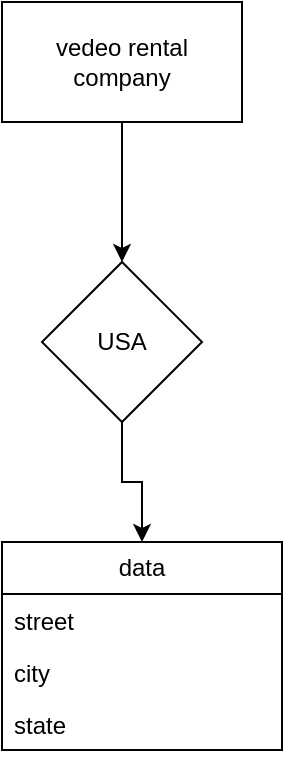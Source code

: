 <mxfile version="24.7.4">
  <diagram name="Page-1" id="ZeNm71Y0B4gWRsVF5r2O">
    <mxGraphModel dx="571" dy="386" grid="1" gridSize="10" guides="1" tooltips="1" connect="1" arrows="1" fold="1" page="1" pageScale="1" pageWidth="850" pageHeight="1100" math="0" shadow="0">
      <root>
        <mxCell id="0" />
        <mxCell id="1" parent="0" />
        <mxCell id="VPn5llHsreJsiAB-6K2s-3" value="" style="edgeStyle=orthogonalEdgeStyle;rounded=0;orthogonalLoop=1;jettySize=auto;html=1;" edge="1" parent="1" source="VPn5llHsreJsiAB-6K2s-1" target="VPn5llHsreJsiAB-6K2s-2">
          <mxGeometry relative="1" as="geometry" />
        </mxCell>
        <mxCell id="VPn5llHsreJsiAB-6K2s-1" value="vedeo rental company" style="whiteSpace=wrap;html=1;" vertex="1" parent="1">
          <mxGeometry x="230" y="160" width="120" height="60" as="geometry" />
        </mxCell>
        <mxCell id="VPn5llHsreJsiAB-6K2s-10" style="edgeStyle=orthogonalEdgeStyle;rounded=0;orthogonalLoop=1;jettySize=auto;html=1;exitX=0.5;exitY=1;exitDx=0;exitDy=0;entryX=0.5;entryY=0;entryDx=0;entryDy=0;" edge="1" parent="1" source="VPn5llHsreJsiAB-6K2s-2" target="VPn5llHsreJsiAB-6K2s-6">
          <mxGeometry relative="1" as="geometry" />
        </mxCell>
        <mxCell id="VPn5llHsreJsiAB-6K2s-2" value="USA" style="rhombus;whiteSpace=wrap;html=1;" vertex="1" parent="1">
          <mxGeometry x="250" y="290" width="80" height="80" as="geometry" />
        </mxCell>
        <mxCell id="VPn5llHsreJsiAB-6K2s-6" value="data" style="swimlane;fontStyle=0;childLayout=stackLayout;horizontal=1;startSize=26;fillColor=none;horizontalStack=0;resizeParent=1;resizeParentMax=0;resizeLast=0;collapsible=1;marginBottom=0;whiteSpace=wrap;html=1;" vertex="1" parent="1">
          <mxGeometry x="230" y="430" width="140" height="104" as="geometry" />
        </mxCell>
        <mxCell id="VPn5llHsreJsiAB-6K2s-7" value="street" style="text;strokeColor=none;fillColor=none;align=left;verticalAlign=top;spacingLeft=4;spacingRight=4;overflow=hidden;rotatable=0;points=[[0,0.5],[1,0.5]];portConstraint=eastwest;whiteSpace=wrap;html=1;" vertex="1" parent="VPn5llHsreJsiAB-6K2s-6">
          <mxGeometry y="26" width="140" height="26" as="geometry" />
        </mxCell>
        <mxCell id="VPn5llHsreJsiAB-6K2s-8" value="city" style="text;strokeColor=none;fillColor=none;align=left;verticalAlign=top;spacingLeft=4;spacingRight=4;overflow=hidden;rotatable=0;points=[[0,0.5],[1,0.5]];portConstraint=eastwest;whiteSpace=wrap;html=1;" vertex="1" parent="VPn5llHsreJsiAB-6K2s-6">
          <mxGeometry y="52" width="140" height="26" as="geometry" />
        </mxCell>
        <mxCell id="VPn5llHsreJsiAB-6K2s-9" value="state" style="text;strokeColor=none;fillColor=none;align=left;verticalAlign=top;spacingLeft=4;spacingRight=4;overflow=hidden;rotatable=0;points=[[0,0.5],[1,0.5]];portConstraint=eastwest;whiteSpace=wrap;html=1;" vertex="1" parent="VPn5llHsreJsiAB-6K2s-6">
          <mxGeometry y="78" width="140" height="26" as="geometry" />
        </mxCell>
      </root>
    </mxGraphModel>
  </diagram>
</mxfile>
